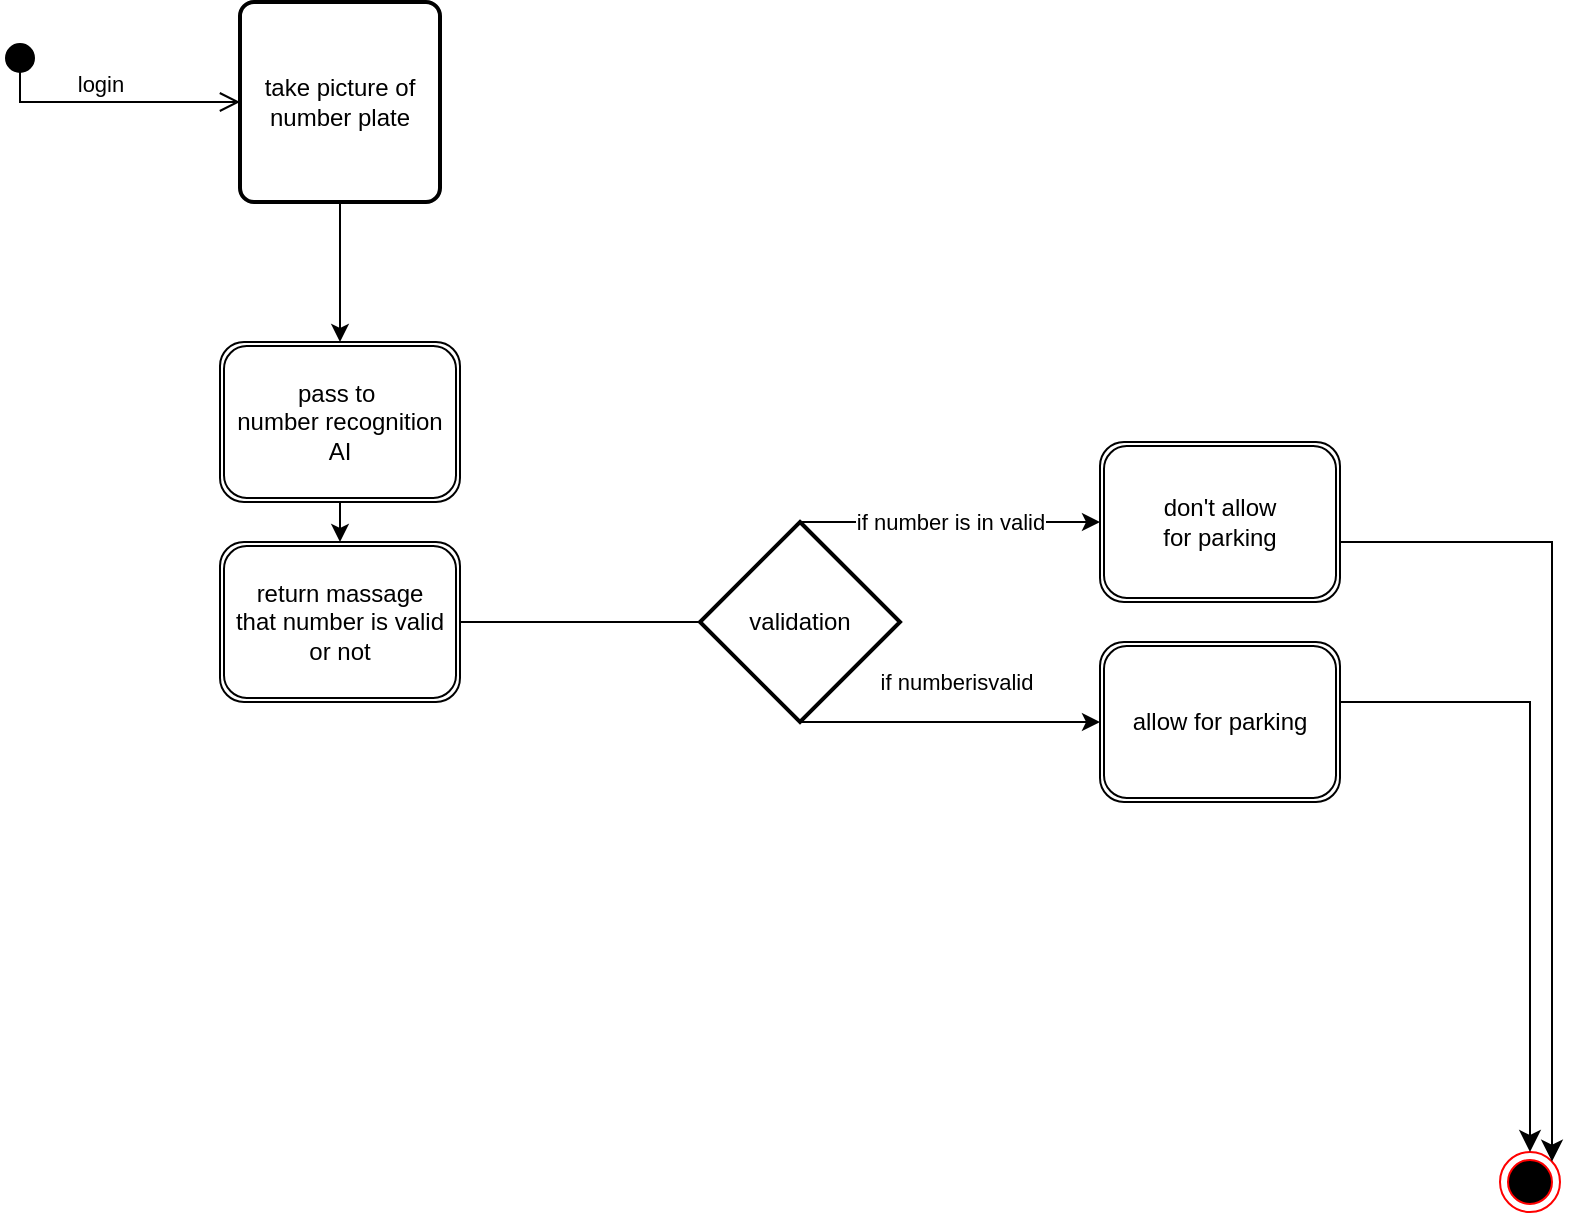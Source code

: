 <mxfile version="21.3.2" type="device">
  <diagram name="Page-1" id="YmduDc3zqCz7oEK_tIpx">
    <mxGraphModel dx="1434" dy="756" grid="1" gridSize="10" guides="1" tooltips="1" connect="1" arrows="1" fold="1" page="1" pageScale="1" pageWidth="827" pageHeight="1169" math="0" shadow="0">
      <root>
        <mxCell id="0" />
        <mxCell id="1" parent="0" />
        <mxCell id="5tFdcG-9HEL2fGuyddfy-4" value="" style="ellipse;html=1;shape=endState;fillColor=#000000;strokeColor=#ff0000;" vertex="1" parent="1">
          <mxGeometry x="780" y="585" width="30" height="30" as="geometry" />
        </mxCell>
        <mxCell id="5tFdcG-9HEL2fGuyddfy-5" value="login" style="html=1;verticalAlign=bottom;startArrow=circle;startFill=1;endArrow=open;startSize=6;endSize=8;edgeStyle=elbowEdgeStyle;elbow=vertical;curved=0;rounded=0;" edge="1" parent="1" target="5tFdcG-9HEL2fGuyddfy-6">
          <mxGeometry width="80" relative="1" as="geometry">
            <mxPoint x="40" y="30" as="sourcePoint" />
            <mxPoint x="200" y="60" as="targetPoint" />
            <Array as="points">
              <mxPoint x="100" y="60" />
            </Array>
          </mxGeometry>
        </mxCell>
        <mxCell id="5tFdcG-9HEL2fGuyddfy-6" value="take picture of number plate" style="rounded=1;whiteSpace=wrap;html=1;absoluteArcSize=1;arcSize=14;strokeWidth=2;" vertex="1" parent="1">
          <mxGeometry x="150" y="10" width="100" height="100" as="geometry" />
        </mxCell>
        <mxCell id="5tFdcG-9HEL2fGuyddfy-8" value="" style="endArrow=classic;html=1;rounded=0;exitX=0.5;exitY=1;exitDx=0;exitDy=0;" edge="1" parent="1" source="5tFdcG-9HEL2fGuyddfy-6" target="5tFdcG-9HEL2fGuyddfy-9">
          <mxGeometry width="50" height="50" relative="1" as="geometry">
            <mxPoint x="390" y="360" as="sourcePoint" />
            <mxPoint x="200" y="220" as="targetPoint" />
          </mxGeometry>
        </mxCell>
        <mxCell id="5tFdcG-9HEL2fGuyddfy-9" value="pass to&amp;nbsp;&lt;br&gt;number recognition AI" style="shape=ext;double=1;rounded=1;whiteSpace=wrap;html=1;" vertex="1" parent="1">
          <mxGeometry x="140" y="180" width="120" height="80" as="geometry" />
        </mxCell>
        <mxCell id="5tFdcG-9HEL2fGuyddfy-10" value="" style="endArrow=classic;html=1;rounded=0;exitX=0.5;exitY=1;exitDx=0;exitDy=0;" edge="1" parent="1" source="5tFdcG-9HEL2fGuyddfy-9" target="5tFdcG-9HEL2fGuyddfy-11">
          <mxGeometry width="50" height="50" relative="1" as="geometry">
            <mxPoint x="390" y="360" as="sourcePoint" />
            <mxPoint x="200" y="320" as="targetPoint" />
          </mxGeometry>
        </mxCell>
        <mxCell id="5tFdcG-9HEL2fGuyddfy-11" value="return massage&lt;br&gt;that number is valid or not" style="shape=ext;double=1;rounded=1;whiteSpace=wrap;html=1;" vertex="1" parent="1">
          <mxGeometry x="140" y="280" width="120" height="80" as="geometry" />
        </mxCell>
        <mxCell id="5tFdcG-9HEL2fGuyddfy-13" value="" style="endArrow=classic;html=1;rounded=0;exitX=1;exitY=0.5;exitDx=0;exitDy=0;" edge="1" parent="1" source="5tFdcG-9HEL2fGuyddfy-11">
          <mxGeometry width="50" height="50" relative="1" as="geometry">
            <mxPoint x="230" y="390" as="sourcePoint" />
            <mxPoint x="413" y="320" as="targetPoint" />
            <Array as="points">
              <mxPoint x="340" y="320" />
            </Array>
          </mxGeometry>
        </mxCell>
        <mxCell id="5tFdcG-9HEL2fGuyddfy-14" value="if number is in valid" style="endArrow=classic;html=1;rounded=0;exitX=0.5;exitY=0;exitDx=0;exitDy=0;exitPerimeter=0;" edge="1" parent="1" source="5tFdcG-9HEL2fGuyddfy-16">
          <mxGeometry width="50" height="50" relative="1" as="geometry">
            <mxPoint x="416" y="280" as="sourcePoint" />
            <mxPoint x="580" y="270" as="targetPoint" />
          </mxGeometry>
        </mxCell>
        <mxCell id="5tFdcG-9HEL2fGuyddfy-15" value="if numberisvalid" style="endArrow=classic;html=1;rounded=0;exitX=0.5;exitY=1;exitDx=0;exitDy=0;exitPerimeter=0;" edge="1" parent="1" source="5tFdcG-9HEL2fGuyddfy-16" target="5tFdcG-9HEL2fGuyddfy-18">
          <mxGeometry x="0.038" y="20" width="50" height="50" relative="1" as="geometry">
            <mxPoint x="419" y="400" as="sourcePoint" />
            <mxPoint x="580" y="370" as="targetPoint" />
            <mxPoint as="offset" />
          </mxGeometry>
        </mxCell>
        <mxCell id="5tFdcG-9HEL2fGuyddfy-16" value="validation" style="strokeWidth=2;html=1;shape=mxgraph.flowchart.decision;whiteSpace=wrap;" vertex="1" parent="1">
          <mxGeometry x="380" y="270" width="100" height="100" as="geometry" />
        </mxCell>
        <mxCell id="5tFdcG-9HEL2fGuyddfy-17" value="don&#39;t allow&lt;br&gt;for parking" style="shape=ext;double=1;rounded=1;whiteSpace=wrap;html=1;" vertex="1" parent="1">
          <mxGeometry x="580" y="230" width="120" height="80" as="geometry" />
        </mxCell>
        <mxCell id="5tFdcG-9HEL2fGuyddfy-18" value="allow for parking" style="shape=ext;double=1;rounded=1;whiteSpace=wrap;html=1;" vertex="1" parent="1">
          <mxGeometry x="580" y="330" width="120" height="80" as="geometry" />
        </mxCell>
        <mxCell id="5tFdcG-9HEL2fGuyddfy-20" value="" style="edgeStyle=segmentEdgeStyle;endArrow=classic;html=1;curved=0;rounded=0;endSize=8;startSize=8;" edge="1" parent="1" target="5tFdcG-9HEL2fGuyddfy-4">
          <mxGeometry width="50" height="50" relative="1" as="geometry">
            <mxPoint x="700" y="280" as="sourcePoint" />
            <mxPoint x="750" y="230" as="targetPoint" />
            <Array as="points">
              <mxPoint x="806" y="280" />
            </Array>
          </mxGeometry>
        </mxCell>
        <mxCell id="5tFdcG-9HEL2fGuyddfy-21" value="" style="edgeStyle=segmentEdgeStyle;endArrow=classic;html=1;curved=0;rounded=0;endSize=8;startSize=8;" edge="1" parent="1" target="5tFdcG-9HEL2fGuyddfy-4">
          <mxGeometry width="50" height="50" relative="1" as="geometry">
            <mxPoint x="700" y="360" as="sourcePoint" />
            <mxPoint x="750" y="310" as="targetPoint" />
          </mxGeometry>
        </mxCell>
      </root>
    </mxGraphModel>
  </diagram>
</mxfile>
